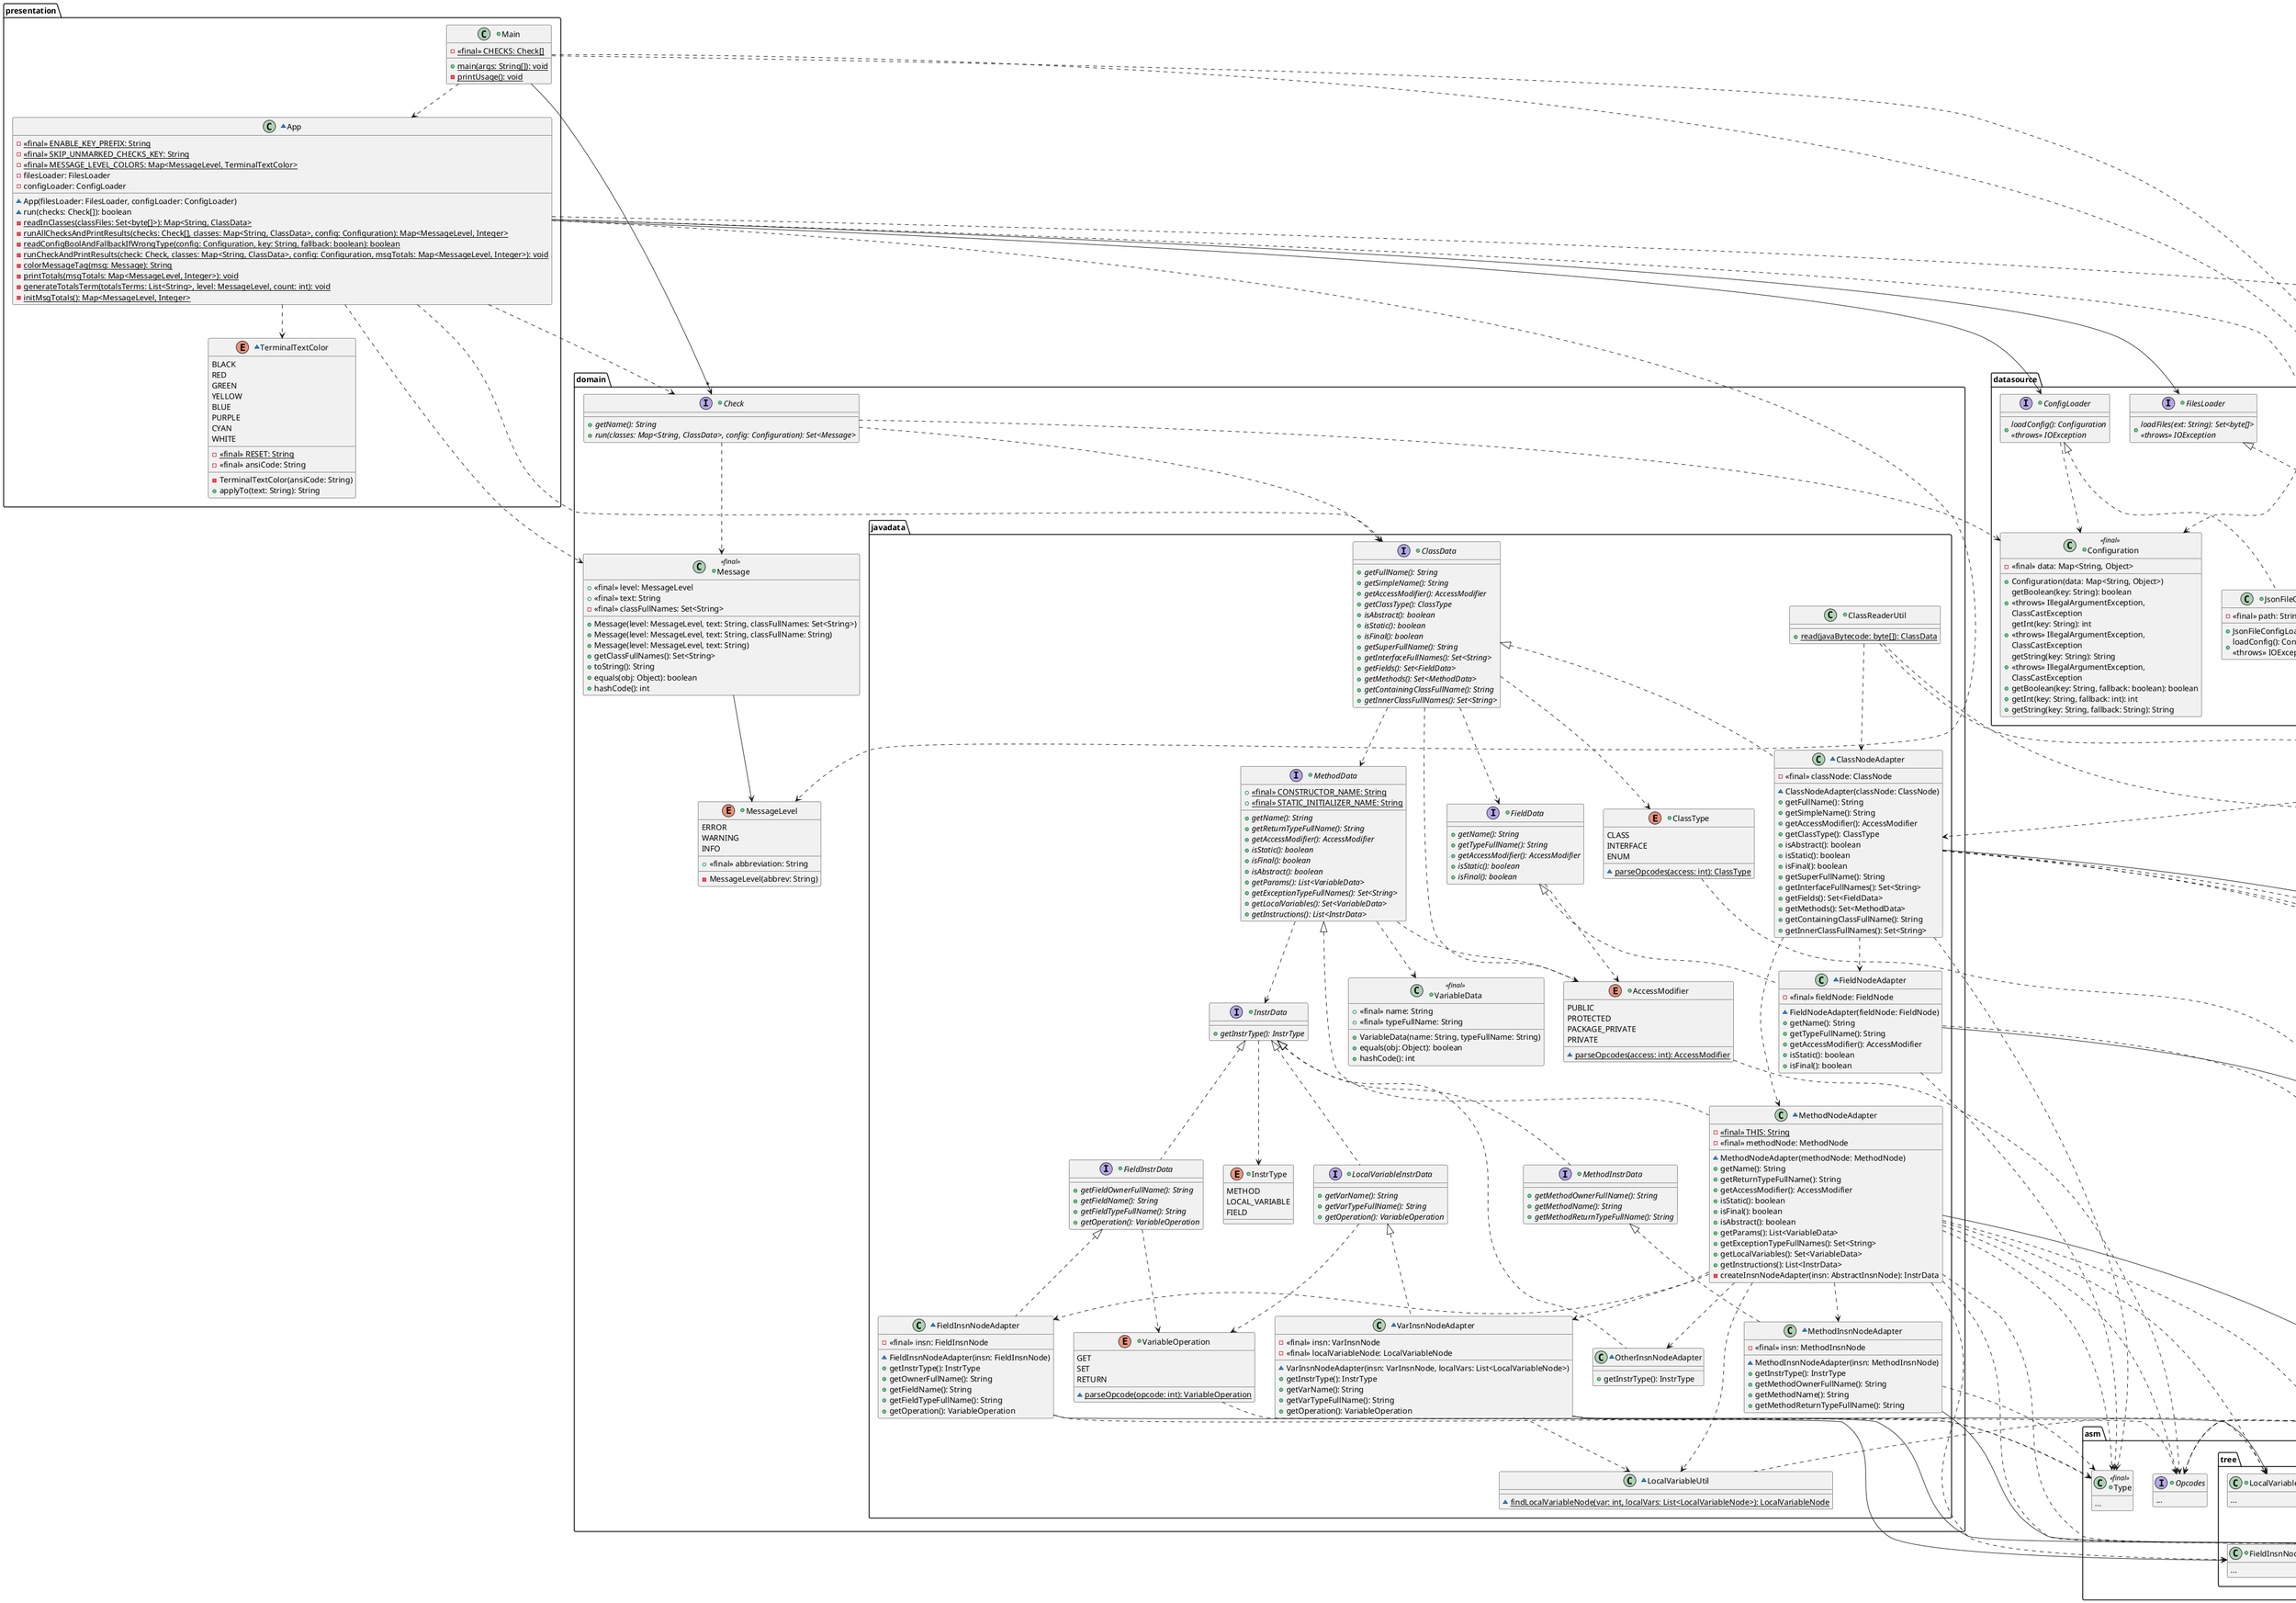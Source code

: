 @startuml

package presentation {

	+class Main {
		- {static} <<final>> CHECKS: Check[]
		+ {static} main(args: String[]): void
		- {static} printUsage(): void
	}

	Main -->"*" .domain.Check
	Main ..> App
	Main ..> .datasource.DirLoader
	Main ..> .datasource.JsonFileConfigLoader

	~class App {
		- {static} <<final>> ENABLE_KEY_PREFIX: String
		- {static} <<final>> SKIP_UNMARKED_CHECKS_KEY: String
		- {static} <<final>> MESSAGE_LEVEL_COLORS: Map<MessageLevel, TerminalTextColor>
		- filesLoader: FilesLoader
		- configLoader: ConfigLoader

		~ App(filesLoader: FilesLoader, configLoader: ConfigLoader)
		~ run(checks: Check[]): boolean
		- {static} readInClasses(classFiles: Set<byte[]>): Map<String, ClassData>
		- {static} runAllChecksAndPrintResults(checks: Check[], classes: Map<String, ClassData>, config: Configuration): Map<MessageLevel, Integer>
		- {static} readConfigBoolAndFallbackIfWrongType(config: Configuration, key: String, fallback: boolean): boolean
		- {static} runCheckAndPrintResults(check: Check, classes: Map<String, ClassData>, config: Configuration, msgTotals: Map<MessageLevel, Integer>): void
		- {static} colorMessageTag(msg: Message): String
		- {static} printTotals(msgTotals: Map<MessageLevel, Integer>): void
		- {static} generateTotalsTerm(totalsTerms: List<String>, level: MessageLevel, count: int): void
		- {static} initMsgTotals(): Map<MessageLevel, Integer>
	}

	App --> .datasource.FilesLoader
	App --> .datasource.ConfigLoader
	App ..> TerminalTextColor
	App ..> .domain.Check
	App ..> .domain.Message
	App ..> .domain.MessageLevel
	App ..> .domain.javadata.ClassData
	App ..> .domain.javadata.ClassNodeAdapter
	App ..> .datasource.Configuration

	~enum TerminalTextColor {
		BLACK
		RED
		GREEN
		YELLOW
		BLUE
		PURPLE
		CYAN
		WHITE
		__
		- {static} <<final>> RESET: String
		- <<final>> ansiCode: String
		__
		- TerminalTextColor(ansiCode: String)
		+ applyTo(text: String): String
	}

}

package domain {

	+enum MessageLevel {
		ERROR
		WARNING
		INFO
		__
		+ <<final>> abbreviation: String
		__
		- MessageLevel(abbrev: String)
	}

	+interface Check {
		+ {abstract} getName(): String
		+ {abstract} run(classes: Map<String, ClassData>, config: Configuration): Set<Message>
	}

	Check ..> Message
	Check ..> javadata.ClassData
	Check ..> .datasource.Configuration

	+class Message <<final>> {
		+ <<final>> level: MessageLevel
		+ <<final>> text: String
		- <<final>> classFullNames: Set<String>

		+ Message(level: MessageLevel, text: String, classFullNames: Set<String>)
		+ Message(level: MessageLevel, text: String, classFullName: String)
		+ Message(level: MessageLevel, text: String)
		+ getClassFullNames(): Set<String>
		+ toString(): String
		+ equals(obj: Object): boolean
		+ hashCode(): int
	}

	Message --> MessageLevel

	package javadata {

		+enum AccessModifier {
			PUBLIC
			PROTECTED
			PACKAGE_PRIVATE
			PRIVATE

			~ {static} parseOpcodes(access: int): AccessModifier
		}

		AccessModifier ..> .asm.Opcodes

		+enum ClassType {
			CLASS
			INTERFACE
			ENUM

			~ {static} parseOpcodes(access: int): ClassType
		}

		ClassType ..> .asm.Opcodes

		+class VariableData <<final>> {
			+ <<final>> name: String
			+ <<final>> typeFullName: String

			+ VariableData(name: String, typeFullName: String)
			+ equals(obj: Object): boolean
			+ hashCode(): int
		}

		+interface ClassData {
			+ {abstract} getFullName(): String
			+ {abstract} getSimpleName(): String
			+ {abstract} getAccessModifier(): AccessModifier
			+ {abstract} getClassType(): ClassType
			+ {abstract} isAbstract(): boolean
			+ {abstract} isStatic(): boolean
			+ {abstract} isFinal(): boolean
			' + {abstract} getTypeParamFullNames(): List<String>
			+ {abstract} getSuperFullName(): String
			+ {abstract} getInterfaceFullNames(): Set<String>
			+ {abstract} getFields(): Set<FieldData>
			+ {abstract} getMethods(): Set<MethodData>
			+ {abstract} getContainingClassFullName(): String
			+ {abstract} getInnerClassFullNames(): Set<String>
		}

		ClassData ..> AccessModifier
		ClassData ..> ClassType
		ClassData ..> FieldData
		ClassData ..> MethodData

		+interface FieldData {
			+ {abstract} getName(): String
			+ {abstract} getTypeFullName(): String
			+ {abstract} getAccessModifier(): AccessModifier
			+ {abstract} isStatic(): boolean
			+ {abstract} isFinal(): boolean
		}

		FieldData ..> AccessModifier

		+interface MethodData {
			+ {static} <<final>> CONSTRUCTOR_NAME: String
			+ {static} <<final>> STATIC_INITIALIZER_NAME: String

			+ {abstract} getName(): String
			+ {abstract} getReturnTypeFullName(): String
			+ {abstract} getAccessModifier(): AccessModifier
			+ {abstract} isStatic(): boolean
			+ {abstract} isFinal(): boolean
			+ {abstract} isAbstract(): boolean
			+ {abstract} getParams(): List<VariableData>
			+ {abstract} getExceptionTypeFullNames(): Set<String>
			+ {abstract} getLocalVariables(): Set<VariableData>
			+ {abstract} getInstructions(): List<InstrData>
		}

		MethodData ..> AccessModifier
		MethodData ..> VariableData
		MethodData ..> InstrData

		+class ClassReaderUtil {
			+ {static} read(javaBytecode: byte[]): ClassData
		}

		ClassReaderUtil ..> ClassNodeAdapter
		ClassReaderUtil ..> .asm.ClassReader
		ClassReaderUtil ..> .asm.tree.ClassNode

		~class ClassNodeAdapter {
			- <<final>> classNode: ClassNode

			~ ClassNodeAdapter(classNode: ClassNode)
			+ getFullName(): String
			+ getSimpleName(): String
			+ getAccessModifier(): AccessModifier
			+ getClassType(): ClassType
			+ isAbstract(): boolean
			+ isStatic(): boolean
			+ isFinal(): boolean
			' + getTypeParamFullNames(): List<String>
			+ getSuperFullName(): String
			+ getInterfaceFullNames(): Set<String>
			+ getFields(): Set<FieldData>
			+ getMethods(): Set<MethodData>
			+ getContainingClassFullName(): String
			+ getInnerClassFullNames(): Set<String>
		}

		ClassData <|.. ClassNodeAdapter
		ClassNodeAdapter --> .asm.tree.ClassNode
		ClassNodeAdapter ..> FieldNodeAdapter
		ClassNodeAdapter ..> MethodNodeAdapter
		ClassNodeAdapter ..> .asm.Opcodes
		ClassNodeAdapter ..> .asm.Type
		ClassNodeAdapter ..> .asm.tree.FieldNode
		ClassNodeAdapter ..> .asm.tree.MethodNode

		~class FieldNodeAdapter {
			- <<final>> fieldNode: FieldNode

			~ FieldNodeAdapter(fieldNode: FieldNode)
			+ getName(): String
			+ getTypeFullName(): String
			+ getAccessModifier(): AccessModifier
			+ isStatic(): boolean
			+ isFinal(): boolean
		}

		FieldData <|.. FieldNodeAdapter
		FieldNodeAdapter --> .asm.tree.FieldNode
		FieldNodeAdapter ..> .asm.Opcodes
		FieldNodeAdapter ..> .asm.Type

		~class LocalVariableUtil {
			~ {static} findLocalVariableNode(var: int, localVars: List<LocalVariableNode>): LocalVariableNode
		}

		LocalVariableUtil ..> .asm.tree.LocalVariableNode

		~class MethodNodeAdapter {
			- {static} <<final>> THIS: String
			- <<final>> methodNode: MethodNode

			~ MethodNodeAdapter(methodNode: MethodNode)
			+ getName(): String
			+ getReturnTypeFullName(): String
			+ getAccessModifier(): AccessModifier
			+ isStatic(): boolean
			+ isFinal(): boolean
			+ isAbstract(): boolean
			+ getParams(): List<VariableData>
			+ getExceptionTypeFullNames(): Set<String>
			+ getLocalVariables(): Set<VariableData>
			+ getInstructions(): List<InstrData>
			- createInsnNodeAdapter(insn: AbstractInsnNode): InstrData
		}

		MethodData <|.. MethodNodeAdapter
		MethodNodeAdapter ..> MethodInsnNodeAdapter
		MethodNodeAdapter ..> VarInsnNodeAdapter
		MethodNodeAdapter ..> FieldInsnNodeAdapter
		MethodNodeAdapter ..> OtherInsnNodeAdapter
		MethodNodeAdapter ..> LocalVariableUtil
		MethodNodeAdapter --> .asm.tree.MethodNode
		MethodNodeAdapter ..> .asm.Opcodes
		MethodNodeAdapter ..> .asm.Type
		MethodNodeAdapter ..> .asm.tree.LocalVariableNode
		MethodNodeAdapter ..> .asm.tree.AbstractInsnNode
		MethodNodeAdapter ..> .asm.tree.MethodInsnNode
		MethodNodeAdapter ..> .asm.tree.VarInsnNode
		MethodNodeAdapter ..> .asm.tree.FieldInsnNode

		+enum InstrType {
			METHOD
			LOCAL_VARIABLE
			FIELD
		}

		+interface InstrData {
			+ {abstract} getInstrType(): InstrType
		}

		InstrData ..> InstrType

		+enum VariableOperation {
			GET
			SET
			RETURN

			~ {static} parseOpcode(opcode: int): VariableOperation
		}

		VariableOperation ..> .asm.Opcodes

		+interface MethodInstrData {
			+ {abstract} getMethodOwnerFullName(): String
			+ {abstract} getMethodName(): String
			+ {abstract} getMethodReturnTypeFullName(): String
		}

		InstrData <|.. MethodInstrData

		+interface LocalVariableInstrData {
			+ {abstract} getVarName(): String
			+ {abstract} getVarTypeFullName(): String
			+ {abstract} getOperation(): VariableOperation
		}

		InstrData <|.. LocalVariableInstrData
		LocalVariableInstrData ..> VariableOperation

		+interface FieldInstrData {
			+ {abstract} getFieldOwnerFullName(): String
			+ {abstract} getFieldName(): String
			+ {abstract} getFieldTypeFullName(): String
			+ {abstract} getOperation(): VariableOperation
		}

		InstrData <|.. FieldInstrData
		FieldInstrData ..> VariableOperation

		~class MethodInsnNodeAdapter {
			- <<final>> insn: MethodInsnNode
			~ MethodInsnNodeAdapter(insn: MethodInsnNode)
			+ getInstrType(): InstrType
			+ getMethodOwnerFullName(): String
			+ getMethodName(): String
			+ getMethodReturnTypeFullName(): String
		}

		MethodInstrData <|.. MethodInsnNodeAdapter
		MethodInsnNodeAdapter --> .asm.tree.MethodInsnNode
		MethodInsnNodeAdapter ..> .asm.Type

		~class VarInsnNodeAdapter {
			- <<final>> insn: VarInsnNode
			- <<final>> localVariableNode: LocalVariableNode
			~ VarInsnNodeAdapter(insn: VarInsnNode, localVars: List<LocalVariableNode>)
			+ getInstrType(): InstrType
			+ getVarName(): String
			+ getVarTypeFullName(): String
			+ getOperation(): VariableOperation
		}

		LocalVariableInstrData <|.. VarInsnNodeAdapter
		VarInsnNodeAdapter ..> LocalVariableUtil
		VarInsnNodeAdapter --> .asm.tree.VarInsnNode
		VarInsnNodeAdapter --> .asm.tree.LocalVariableNode
		VarInsnNodeAdapter ..> .asm.Type

		~class FieldInsnNodeAdapter {
			- <<final>> insn: FieldInsnNode
			~ FieldInsnNodeAdapter(insn: FieldInsnNode)
			+ getInstrType(): InstrType
			+ getOwnerFullName(): String
			+ getFieldName(): String
			+ getFieldTypeFullName(): String
			+ getOperation(): VariableOperation
		}

		FieldInstrData <|.. FieldInsnNodeAdapter
		FieldInsnNodeAdapter --> .asm.tree.FieldInsnNode
		FieldInsnNodeAdapter ..> .asm.Type

		~class OtherInsnNodeAdapter {
			+ getInstrType(): InstrType
		}

		InstrData <|.. OtherInsnNodeAdapter

	}

}

package datasource {

	+interface FilesLoader {
		+ {abstract} loadFiles(ext: String): Set<byte[]>\n<<throws>> IOException
	}

	+class DirLoader {
		- <<final>> path: String

		+ DirLoader(path: String)
		+ loadFiles(ext: String): Set<byte[]> <<throws>> IOException
		- addFilesFromDir(files: Set<byte[]>, dir: File, ext: String): void\n<<throws>> IOException
		- readFile(file: File): byte[] <<throws>> IOException
	}

	FilesLoader <|.. DirLoader

	+class Configuration <<final>> {
		- <<final>> data: Map<String, Object>

		+ Configuration(data: Map<String, Object>)
		+ getBoolean(key: String): boolean\n<<throws>> IllegalArgumentException,\nClassCastException
		+ getInt(key: String): int\n<<throws>> IllegalArgumentException,\nClassCastException
		+ getString(key: String): String\n<<throws>> IllegalArgumentException,\nClassCastException
		+ getBoolean(key: String, fallback: boolean): boolean
		+ getInt(key: String, fallback: int): int
		+ getString(key: String, fallback: String): String
	}

	+interface ConfigLoader {
		+ {abstract} loadConfig(): Configuration\n<<throws>> IOException
	}

	ConfigLoader ..> Configuration

	+class JsonFileConfigLoader {
		- <<final>> path: String

		+ JsonFileConfigLoader(path: String)
		+ loadConfig(): Configuration\n<<throws>> IOException
	}

	ConfigLoader <|.. JsonFileConfigLoader
	JsonFileConfigLoader ..> .json.JSONObject

}

package asm {

	+interface Opcodes {
		...
	}

	+class Type <<final>> {
		...
	}

	+class ClassReader {
		...
	}

	hide methods

	package tree {

		+class ClassNode {
			...
		}

		+class FieldNode {
			...
		}

		+class MethodNode {
			...
		}

		+class LocalVariableNode {
			...
		}

		+abstract AbstractInsnNode {
			...
		}

		+class MethodInsnNode {
			...
		}

		+class VarInsnNode {
			...
		}

		+class FieldInsnNode {
			...
		}

		AbstractInsnNode <|-- MethodInsnNode
		AbstractInsnNode <|-- VarInsnNode
		AbstractInsnNode <|-- FieldInsnNode

		hide methods

	}

}

package json {

	+class JSONObject {
		...
	}

	hide methods
}

@enduml
